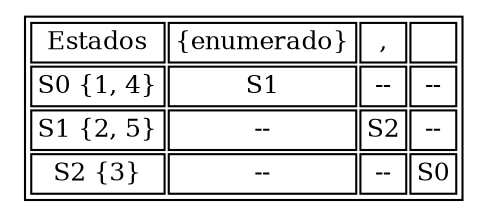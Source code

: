 digraph G {tabla1[shape=plaintext,fontsize=12, label=<<TABLE BORDER="1"><TR><TD>Estados</TD><TD>{enumerado}</TD><TD>,</TD><TD> </TD></TR><TR><TD>S0 {1, 4}</TD><TD>S1</TD><TD>--</TD><TD>--</TD></TR><TR><TD>S1 {2, 5}</TD><TD>--</TD><TD>S2</TD><TD>--</TD></TR><TR><TD>S2 {3}</TD><TD>--</TD><TD>--</TD><TD>S0</TD></TR></TABLE>>];}